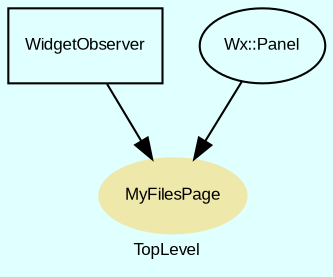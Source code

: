 digraph TopLevel {
    compound = true
    bgcolor = lightcyan1
    fontname = Arial
    fontsize = 8
    label = "TopLevel"
    node [
        fontname = Arial,
        fontsize = 8,
        color = black
    ]

    MyFilesPage [
        fontcolor = black,
        URL = "classes/MyFilesPage.html",
        shape = ellipse,
        color = palegoldenrod,
        style = filled,
        label = "MyFilesPage"
    ]

    WidgetObserver [
        URL = "classes/WidgetObserver.html",
        shape = box,
        label = "WidgetObserver"
    ]

    WidgetObserver -> MyFilesPage [

    ]

    Wx__Panel [
        URL = "classes/Wx/Panel.html",
        label = "Wx::Panel"
    ]

    Wx__Panel -> MyFilesPage [

    ]

}

